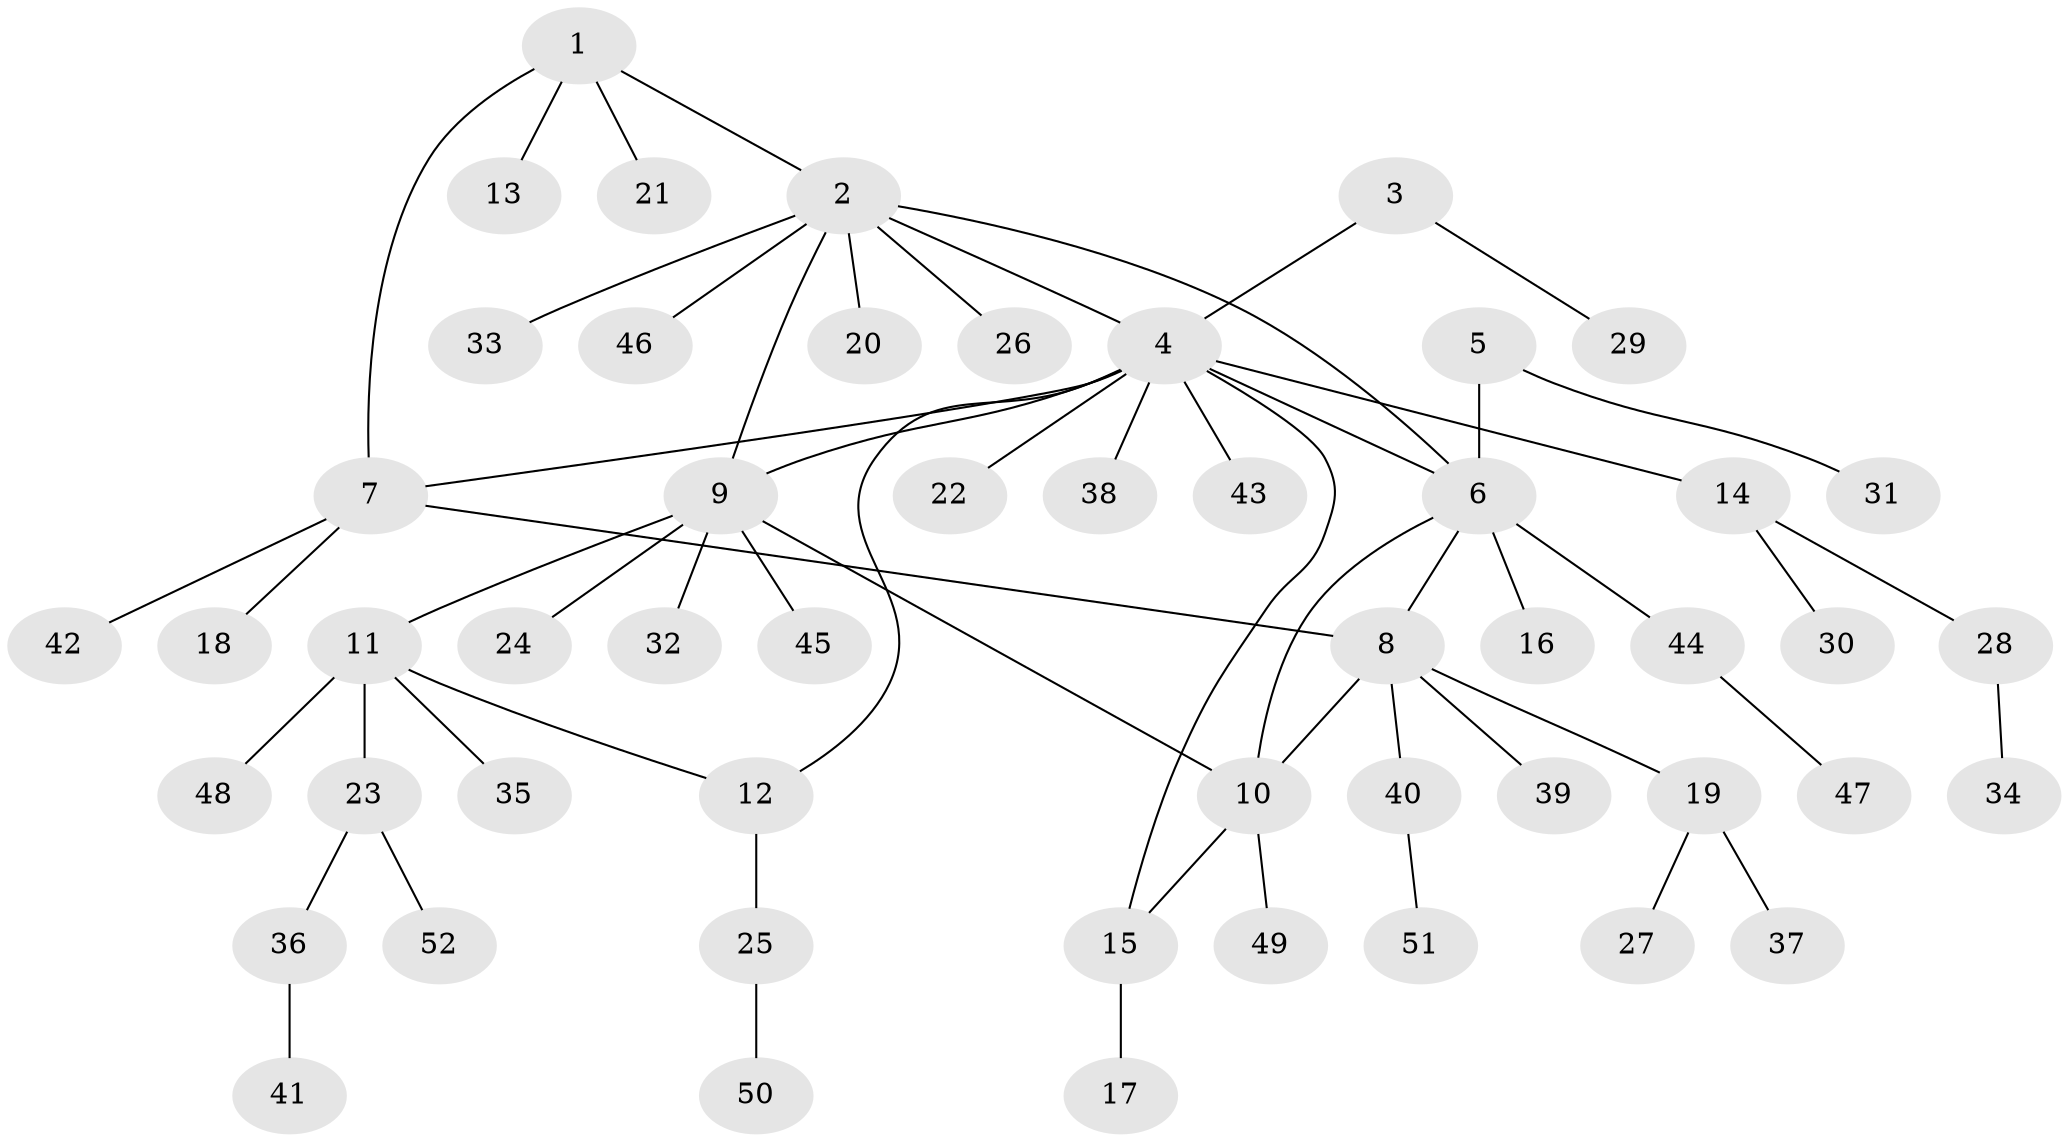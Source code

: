 // coarse degree distribution, {4: 0.07692307692307693, 1: 0.8461538461538461, 15: 0.038461538461538464, 5: 0.038461538461538464}
// Generated by graph-tools (version 1.1) at 2025/58/03/04/25 21:58:30]
// undirected, 52 vertices, 59 edges
graph export_dot {
graph [start="1"]
  node [color=gray90,style=filled];
  1;
  2;
  3;
  4;
  5;
  6;
  7;
  8;
  9;
  10;
  11;
  12;
  13;
  14;
  15;
  16;
  17;
  18;
  19;
  20;
  21;
  22;
  23;
  24;
  25;
  26;
  27;
  28;
  29;
  30;
  31;
  32;
  33;
  34;
  35;
  36;
  37;
  38;
  39;
  40;
  41;
  42;
  43;
  44;
  45;
  46;
  47;
  48;
  49;
  50;
  51;
  52;
  1 -- 2;
  1 -- 7;
  1 -- 13;
  1 -- 21;
  2 -- 4;
  2 -- 6;
  2 -- 9;
  2 -- 20;
  2 -- 26;
  2 -- 33;
  2 -- 46;
  3 -- 4;
  3 -- 29;
  4 -- 6;
  4 -- 7;
  4 -- 9;
  4 -- 12;
  4 -- 14;
  4 -- 15;
  4 -- 22;
  4 -- 38;
  4 -- 43;
  5 -- 6;
  5 -- 31;
  6 -- 8;
  6 -- 10;
  6 -- 16;
  6 -- 44;
  7 -- 8;
  7 -- 18;
  7 -- 42;
  8 -- 10;
  8 -- 19;
  8 -- 39;
  8 -- 40;
  9 -- 10;
  9 -- 11;
  9 -- 24;
  9 -- 32;
  9 -- 45;
  10 -- 15;
  10 -- 49;
  11 -- 12;
  11 -- 23;
  11 -- 35;
  11 -- 48;
  12 -- 25;
  14 -- 28;
  14 -- 30;
  15 -- 17;
  19 -- 27;
  19 -- 37;
  23 -- 36;
  23 -- 52;
  25 -- 50;
  28 -- 34;
  36 -- 41;
  40 -- 51;
  44 -- 47;
}
